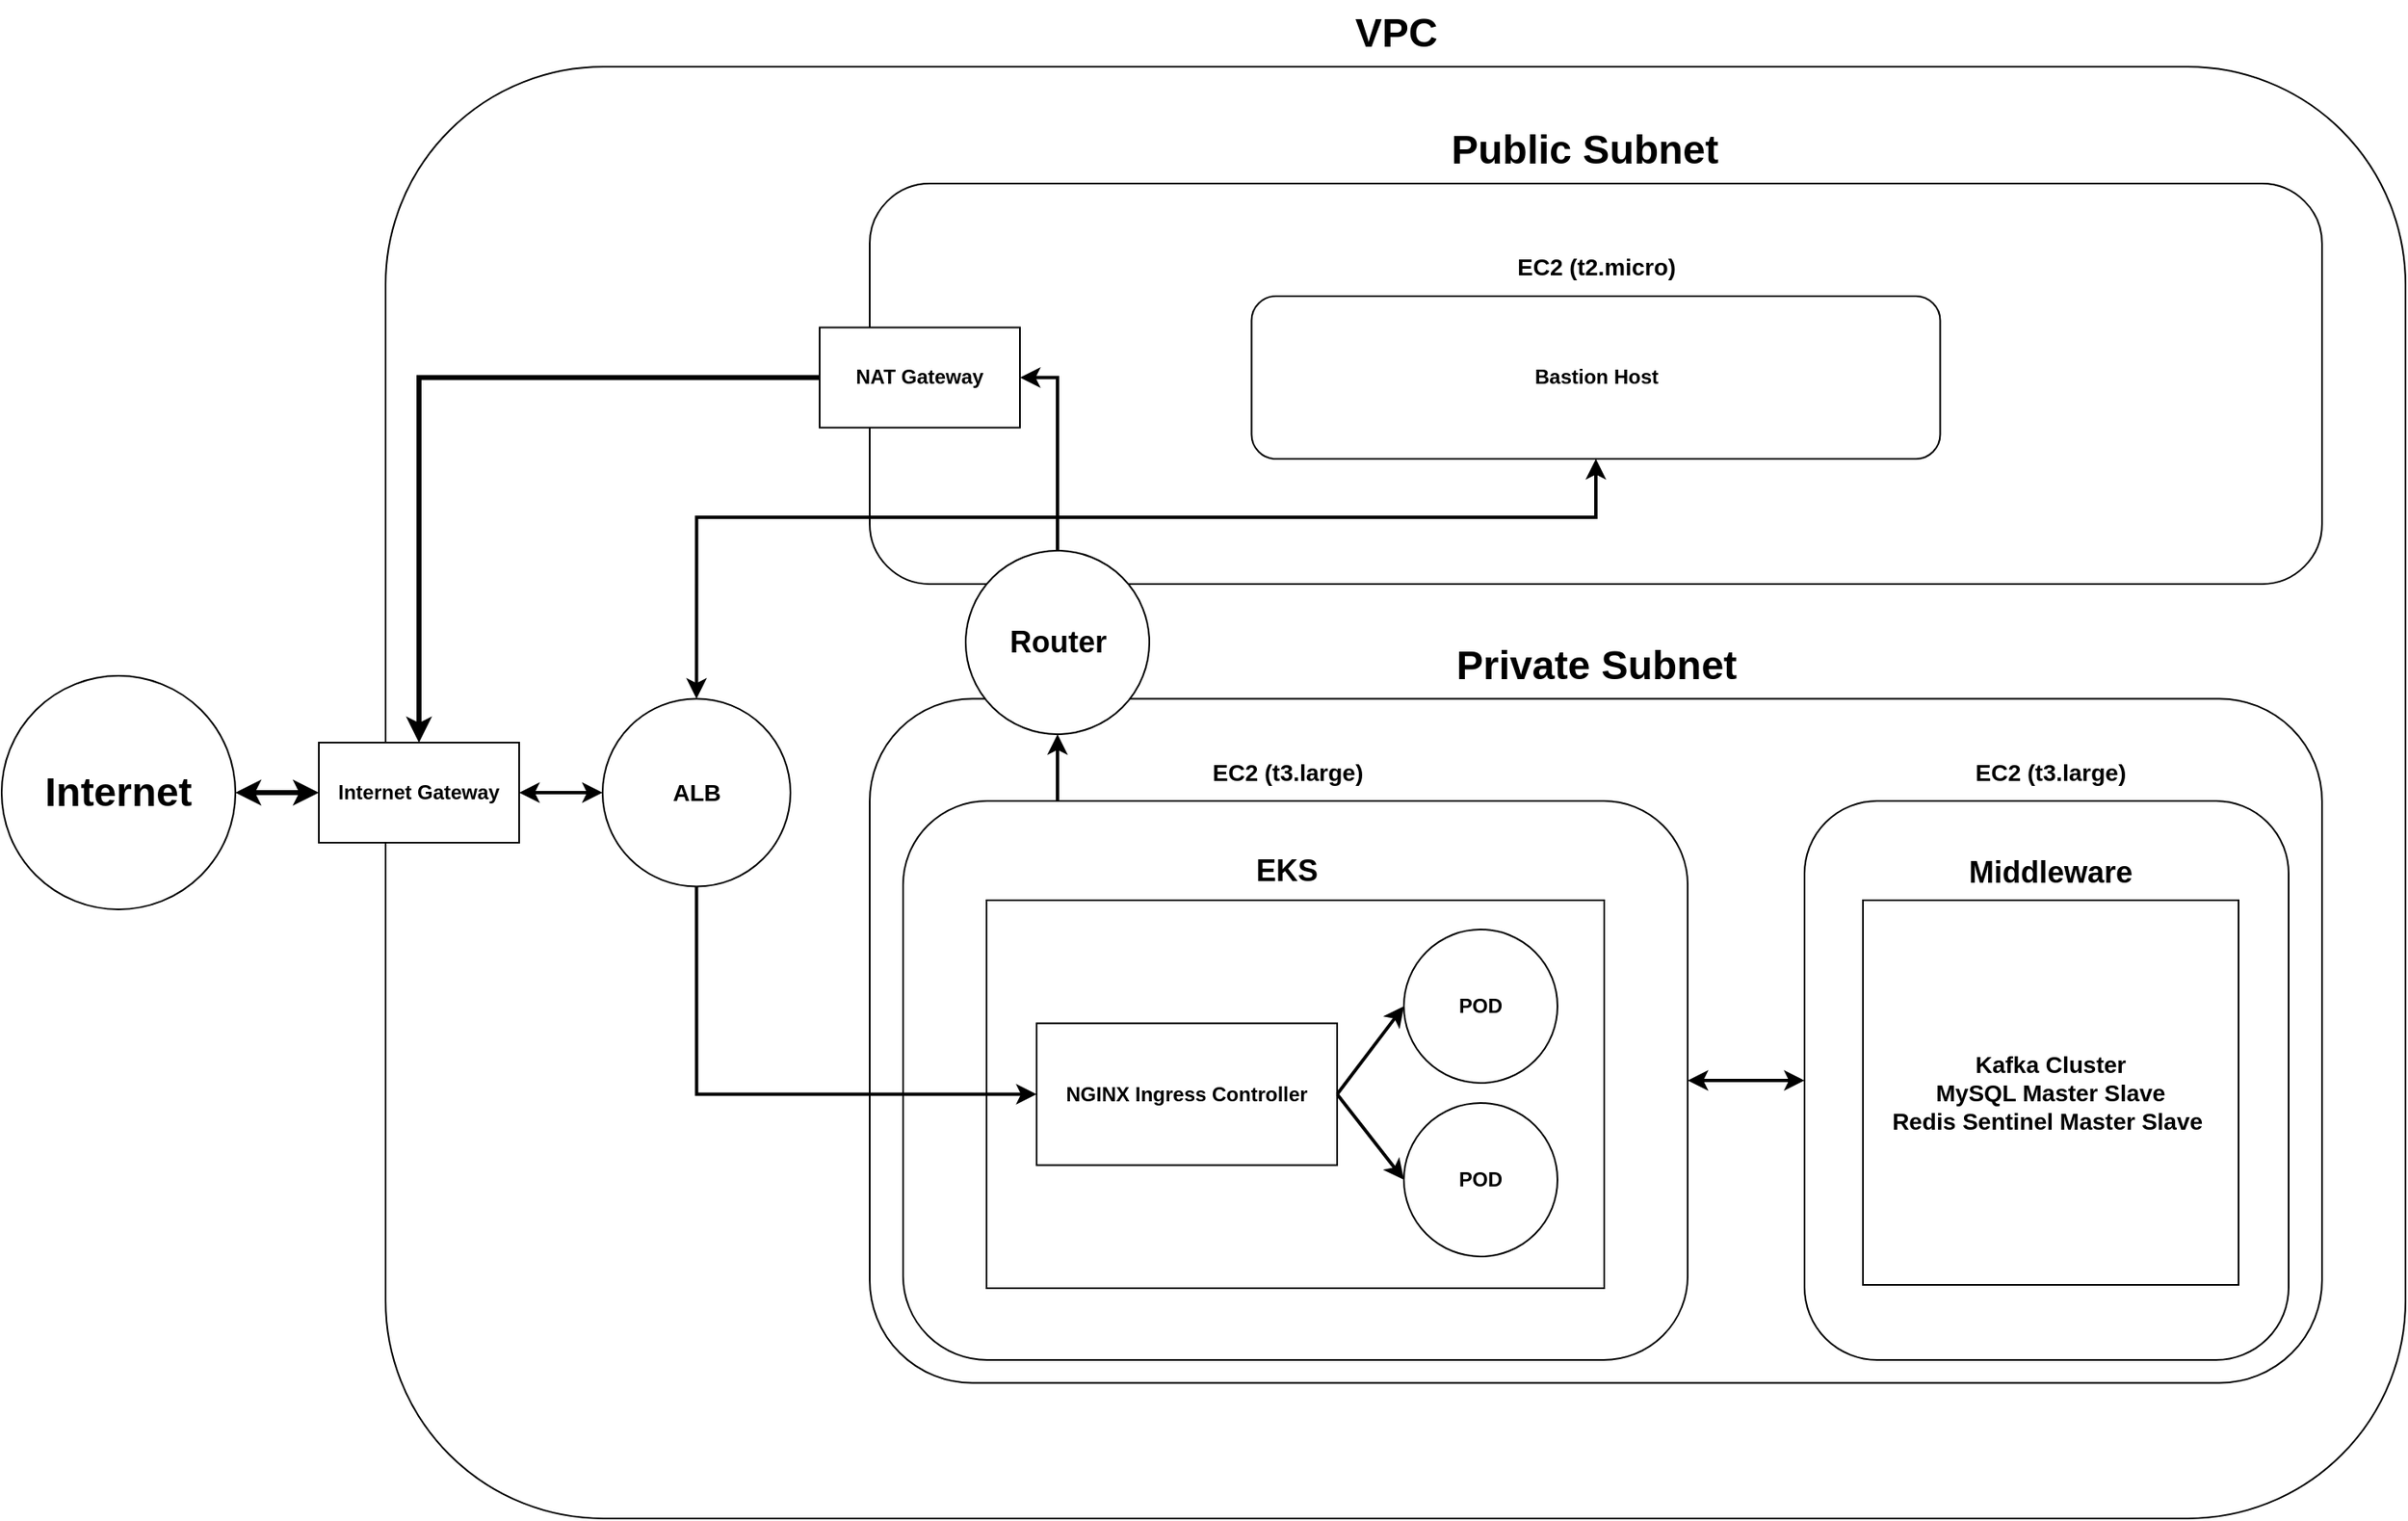 <mxfile version="24.6.4" type="device">
  <diagram id="C5RBs43oDa-KdzZeNtuy" name="Page-1">
    <mxGraphModel dx="2384" dy="1347" grid="1" gridSize="10" guides="1" tooltips="1" connect="1" arrows="1" fold="1" page="1" pageScale="1" pageWidth="1600" pageHeight="1200" math="0" shadow="0">
      <root>
        <mxCell id="WIyWlLk6GJQsqaUBKTNV-0" />
        <mxCell id="WIyWlLk6GJQsqaUBKTNV-1" parent="WIyWlLk6GJQsqaUBKTNV-0" />
        <mxCell id="HDoZhAlOHdr3i28oka9N-3" value="" style="rounded=1;whiteSpace=wrap;html=1;movable=1;resizable=1;rotatable=1;deletable=1;editable=1;locked=0;connectable=1;" vertex="1" parent="WIyWlLk6GJQsqaUBKTNV-1">
          <mxGeometry x="310" y="230" width="1210" height="870" as="geometry" />
        </mxCell>
        <mxCell id="HDoZhAlOHdr3i28oka9N-4" value="VPC" style="text;strokeColor=none;fillColor=none;html=1;fontSize=24;fontStyle=1;verticalAlign=middle;align=center;" vertex="1" parent="WIyWlLk6GJQsqaUBKTNV-1">
          <mxGeometry x="865" y="190" width="100" height="40" as="geometry" />
        </mxCell>
        <mxCell id="HDoZhAlOHdr3i28oka9N-10" value="" style="rounded=1;whiteSpace=wrap;html=1;movable=1;resizable=1;rotatable=1;deletable=1;editable=1;locked=0;connectable=1;" vertex="1" parent="WIyWlLk6GJQsqaUBKTNV-1">
          <mxGeometry x="600" y="300" width="870" height="240" as="geometry" />
        </mxCell>
        <mxCell id="HDoZhAlOHdr3i28oka9N-11" value="" style="rounded=1;whiteSpace=wrap;html=1;movable=1;resizable=1;rotatable=1;deletable=1;editable=1;locked=0;connectable=1;" vertex="1" parent="WIyWlLk6GJQsqaUBKTNV-1">
          <mxGeometry x="600" y="608.75" width="870" height="410" as="geometry" />
        </mxCell>
        <mxCell id="HDoZhAlOHdr3i28oka9N-60" style="edgeStyle=orthogonalEdgeStyle;rounded=0;orthogonalLoop=1;jettySize=auto;html=1;exitX=0.5;exitY=0;exitDx=0;exitDy=0;entryX=1;entryY=0.5;entryDx=0;entryDy=0;strokeWidth=2;" edge="1" parent="WIyWlLk6GJQsqaUBKTNV-1" source="HDoZhAlOHdr3i28oka9N-12" target="HDoZhAlOHdr3i28oka9N-19">
          <mxGeometry relative="1" as="geometry" />
        </mxCell>
        <mxCell id="HDoZhAlOHdr3i28oka9N-12" value="&lt;b&gt;&lt;font style=&quot;font-size: 18px;&quot;&gt;Router&lt;/font&gt;&lt;/b&gt;" style="ellipse;whiteSpace=wrap;html=1;aspect=fixed;" vertex="1" parent="WIyWlLk6GJQsqaUBKTNV-1">
          <mxGeometry x="657.5" y="520" width="110" height="110" as="geometry" />
        </mxCell>
        <mxCell id="HDoZhAlOHdr3i28oka9N-13" value="Public Subnet" style="text;strokeColor=none;fillColor=none;html=1;fontSize=24;fontStyle=1;verticalAlign=middle;align=center;" vertex="1" parent="WIyWlLk6GJQsqaUBKTNV-1">
          <mxGeometry x="920" y="260" width="215" height="40" as="geometry" />
        </mxCell>
        <mxCell id="HDoZhAlOHdr3i28oka9N-14" value="Private Subnet" style="text;strokeColor=none;fillColor=none;html=1;fontSize=24;fontStyle=1;verticalAlign=middle;align=center;" vertex="1" parent="WIyWlLk6GJQsqaUBKTNV-1">
          <mxGeometry x="927.5" y="568.75" width="215" height="40" as="geometry" />
        </mxCell>
        <mxCell id="HDoZhAlOHdr3i28oka9N-16" value="&lt;b&gt;Internet Gateway&lt;/b&gt;" style="rounded=0;whiteSpace=wrap;html=1;" vertex="1" parent="WIyWlLk6GJQsqaUBKTNV-1">
          <mxGeometry x="270" y="635" width="120" height="60" as="geometry" />
        </mxCell>
        <mxCell id="HDoZhAlOHdr3i28oka9N-29" style="edgeStyle=orthogonalEdgeStyle;rounded=0;orthogonalLoop=1;jettySize=auto;html=1;strokeWidth=2;exitX=0.087;exitY=0;exitDx=0;exitDy=0;exitPerimeter=0;" edge="1" parent="WIyWlLk6GJQsqaUBKTNV-1" source="HDoZhAlOHdr3i28oka9N-18" target="HDoZhAlOHdr3i28oka9N-12">
          <mxGeometry relative="1" as="geometry">
            <mxPoint x="693" y="710" as="sourcePoint" />
            <Array as="points" />
          </mxGeometry>
        </mxCell>
        <mxCell id="HDoZhAlOHdr3i28oka9N-71" style="edgeStyle=orthogonalEdgeStyle;rounded=0;orthogonalLoop=1;jettySize=auto;html=1;exitX=1;exitY=0.5;exitDx=0;exitDy=0;entryX=0;entryY=0.5;entryDx=0;entryDy=0;startArrow=classic;startFill=1;strokeWidth=2;" edge="1" parent="WIyWlLk6GJQsqaUBKTNV-1" source="HDoZhAlOHdr3i28oka9N-62" target="HDoZhAlOHdr3i28oka9N-64">
          <mxGeometry relative="1" as="geometry" />
        </mxCell>
        <mxCell id="HDoZhAlOHdr3i28oka9N-62" value="" style="rounded=1;whiteSpace=wrap;html=1;" vertex="1" parent="WIyWlLk6GJQsqaUBKTNV-1">
          <mxGeometry x="620" y="670" width="470" height="335" as="geometry" />
        </mxCell>
        <mxCell id="HDoZhAlOHdr3i28oka9N-18" value="" style="rounded=0;whiteSpace=wrap;html=1;" vertex="1" parent="WIyWlLk6GJQsqaUBKTNV-1">
          <mxGeometry x="670" y="729.5" width="370" height="232.5" as="geometry" />
        </mxCell>
        <mxCell id="HDoZhAlOHdr3i28oka9N-45" style="edgeStyle=orthogonalEdgeStyle;rounded=0;orthogonalLoop=1;jettySize=auto;html=1;exitX=0;exitY=0.5;exitDx=0;exitDy=0;entryX=0.5;entryY=0;entryDx=0;entryDy=0;strokeWidth=3;" edge="1" parent="WIyWlLk6GJQsqaUBKTNV-1" source="HDoZhAlOHdr3i28oka9N-19" target="HDoZhAlOHdr3i28oka9N-16">
          <mxGeometry relative="1" as="geometry" />
        </mxCell>
        <mxCell id="HDoZhAlOHdr3i28oka9N-19" value="&lt;b&gt;NAT Gateway&lt;/b&gt;" style="rounded=0;whiteSpace=wrap;html=1;" vertex="1" parent="WIyWlLk6GJQsqaUBKTNV-1">
          <mxGeometry x="570" y="386.25" width="120" height="60" as="geometry" />
        </mxCell>
        <mxCell id="HDoZhAlOHdr3i28oka9N-20" value="&lt;b&gt;NGINX Ingress Controller&lt;/b&gt;" style="rounded=0;whiteSpace=wrap;html=1;" vertex="1" parent="WIyWlLk6GJQsqaUBKTNV-1">
          <mxGeometry x="700" y="803.25" width="180" height="85" as="geometry" />
        </mxCell>
        <mxCell id="HDoZhAlOHdr3i28oka9N-27" value="&lt;b&gt;&lt;font style=&quot;font-size: 24px;&quot;&gt;Internet&lt;/font&gt;&lt;/b&gt;" style="ellipse;whiteSpace=wrap;html=1;aspect=fixed;" vertex="1" parent="WIyWlLk6GJQsqaUBKTNV-1">
          <mxGeometry x="80" y="595" width="140" height="140" as="geometry" />
        </mxCell>
        <mxCell id="HDoZhAlOHdr3i28oka9N-31" value="&lt;b&gt;POD&lt;/b&gt;" style="ellipse;whiteSpace=wrap;html=1;aspect=fixed;" vertex="1" parent="WIyWlLk6GJQsqaUBKTNV-1">
          <mxGeometry x="920" y="747" width="92" height="92" as="geometry" />
        </mxCell>
        <mxCell id="HDoZhAlOHdr3i28oka9N-32" value="&lt;b&gt;POD&lt;/b&gt;" style="ellipse;whiteSpace=wrap;html=1;aspect=fixed;" vertex="1" parent="WIyWlLk6GJQsqaUBKTNV-1">
          <mxGeometry x="920" y="851" width="92" height="92" as="geometry" />
        </mxCell>
        <mxCell id="HDoZhAlOHdr3i28oka9N-33" value="&lt;b&gt;&lt;font style=&quot;font-size: 18px;&quot;&gt;EKS&lt;/font&gt;&lt;/b&gt;" style="text;html=1;align=center;verticalAlign=middle;whiteSpace=wrap;rounded=0;" vertex="1" parent="WIyWlLk6GJQsqaUBKTNV-1">
          <mxGeometry x="795" y="695" width="110" height="34.5" as="geometry" />
        </mxCell>
        <mxCell id="HDoZhAlOHdr3i28oka9N-34" value="&lt;font style=&quot;font-size: 14px;&quot;&gt;&lt;b&gt;EC2&lt;/b&gt;&lt;b&gt;&amp;nbsp;(t2.micro)&lt;/b&gt;&lt;/font&gt;" style="text;html=1;align=center;verticalAlign=middle;whiteSpace=wrap;rounded=0;" vertex="1" parent="WIyWlLk6GJQsqaUBKTNV-1">
          <mxGeometry x="952.5" y="332.5" width="165" height="35" as="geometry" />
        </mxCell>
        <mxCell id="HDoZhAlOHdr3i28oka9N-35" value="" style="endArrow=classic;html=1;rounded=0;exitX=1;exitY=0.5;exitDx=0;exitDy=0;entryX=0;entryY=0.5;entryDx=0;entryDy=0;strokeWidth=2;" edge="1" parent="WIyWlLk6GJQsqaUBKTNV-1" source="HDoZhAlOHdr3i28oka9N-20" target="HDoZhAlOHdr3i28oka9N-31">
          <mxGeometry width="50" height="50" relative="1" as="geometry">
            <mxPoint x="820" y="789.5" as="sourcePoint" />
            <mxPoint x="870" y="739.5" as="targetPoint" />
          </mxGeometry>
        </mxCell>
        <mxCell id="HDoZhAlOHdr3i28oka9N-37" value="" style="endArrow=classic;html=1;rounded=0;exitX=1;exitY=0.5;exitDx=0;exitDy=0;entryX=0;entryY=0.5;entryDx=0;entryDy=0;strokeWidth=2;" edge="1" parent="WIyWlLk6GJQsqaUBKTNV-1" source="HDoZhAlOHdr3i28oka9N-20" target="HDoZhAlOHdr3i28oka9N-32">
          <mxGeometry width="50" height="50" relative="1" as="geometry">
            <mxPoint x="890" y="879.5" as="sourcePoint" />
            <mxPoint x="940" y="829.5" as="targetPoint" />
          </mxGeometry>
        </mxCell>
        <mxCell id="HDoZhAlOHdr3i28oka9N-43" style="edgeStyle=orthogonalEdgeStyle;rounded=0;orthogonalLoop=1;jettySize=auto;html=1;exitX=0.5;exitY=0;exitDx=0;exitDy=0;entryX=0.5;entryY=1;entryDx=0;entryDy=0;strokeWidth=2;startArrow=classic;startFill=1;" edge="1" parent="WIyWlLk6GJQsqaUBKTNV-1" source="HDoZhAlOHdr3i28oka9N-38" target="HDoZhAlOHdr3i28oka9N-69">
          <mxGeometry relative="1" as="geometry">
            <mxPoint x="850" y="460" as="targetPoint" />
            <Array as="points">
              <mxPoint x="496" y="500" />
              <mxPoint x="1035" y="500" />
            </Array>
          </mxGeometry>
        </mxCell>
        <mxCell id="HDoZhAlOHdr3i28oka9N-44" style="edgeStyle=orthogonalEdgeStyle;rounded=0;orthogonalLoop=1;jettySize=auto;html=1;exitX=0.5;exitY=1;exitDx=0;exitDy=0;strokeWidth=2;entryX=0;entryY=0.5;entryDx=0;entryDy=0;" edge="1" parent="WIyWlLk6GJQsqaUBKTNV-1" source="HDoZhAlOHdr3i28oka9N-38" target="HDoZhAlOHdr3i28oka9N-20">
          <mxGeometry relative="1" as="geometry" />
        </mxCell>
        <mxCell id="HDoZhAlOHdr3i28oka9N-38" value="&lt;font style=&quot;font-size: 14px;&quot;&gt;&lt;b&gt;ALB&lt;/b&gt;&lt;/font&gt;" style="ellipse;whiteSpace=wrap;html=1;aspect=fixed;" vertex="1" parent="WIyWlLk6GJQsqaUBKTNV-1">
          <mxGeometry x="440" y="608.75" width="112.5" height="112.5" as="geometry" />
        </mxCell>
        <mxCell id="HDoZhAlOHdr3i28oka9N-58" value="" style="endArrow=classic;startArrow=classic;html=1;rounded=0;exitX=1;exitY=0.5;exitDx=0;exitDy=0;entryX=0;entryY=0.5;entryDx=0;entryDy=0;strokeWidth=3;" edge="1" parent="WIyWlLk6GJQsqaUBKTNV-1" source="HDoZhAlOHdr3i28oka9N-27" target="HDoZhAlOHdr3i28oka9N-16">
          <mxGeometry width="50" height="50" relative="1" as="geometry">
            <mxPoint x="220" y="630" as="sourcePoint" />
            <mxPoint x="250" y="620" as="targetPoint" />
          </mxGeometry>
        </mxCell>
        <mxCell id="HDoZhAlOHdr3i28oka9N-59" value="" style="endArrow=classic;html=1;rounded=0;exitX=1;exitY=0.5;exitDx=0;exitDy=0;entryX=0;entryY=0.5;entryDx=0;entryDy=0;strokeWidth=2;startArrow=classic;startFill=1;endFill=1;" edge="1" parent="WIyWlLk6GJQsqaUBKTNV-1" source="HDoZhAlOHdr3i28oka9N-16" target="HDoZhAlOHdr3i28oka9N-38">
          <mxGeometry width="50" height="50" relative="1" as="geometry">
            <mxPoint x="410" y="600" as="sourcePoint" />
            <mxPoint x="460" y="550" as="targetPoint" />
          </mxGeometry>
        </mxCell>
        <mxCell id="HDoZhAlOHdr3i28oka9N-63" value="&lt;font style=&quot;font-size: 14px;&quot;&gt;&lt;b&gt;EC2&lt;/b&gt;&lt;b&gt;&amp;nbsp;(t3.large)&lt;/b&gt;&lt;/font&gt;" style="text;html=1;align=center;verticalAlign=middle;whiteSpace=wrap;rounded=0;" vertex="1" parent="WIyWlLk6GJQsqaUBKTNV-1">
          <mxGeometry x="767.5" y="635" width="165" height="35" as="geometry" />
        </mxCell>
        <mxCell id="HDoZhAlOHdr3i28oka9N-64" value="" style="rounded=1;whiteSpace=wrap;html=1;" vertex="1" parent="WIyWlLk6GJQsqaUBKTNV-1">
          <mxGeometry x="1160" y="670" width="290" height="335" as="geometry" />
        </mxCell>
        <mxCell id="HDoZhAlOHdr3i28oka9N-65" value="&lt;font style=&quot;font-size: 14px;&quot;&gt;&lt;b&gt;EC2&lt;/b&gt;&lt;b&gt;&amp;nbsp;(t3.large)&lt;/b&gt;&lt;/font&gt;" style="text;html=1;align=center;verticalAlign=middle;whiteSpace=wrap;rounded=0;" vertex="1" parent="WIyWlLk6GJQsqaUBKTNV-1">
          <mxGeometry x="1225" y="635" width="165" height="35" as="geometry" />
        </mxCell>
        <mxCell id="HDoZhAlOHdr3i28oka9N-67" value="&lt;b&gt;&lt;font style=&quot;font-size: 14px;&quot;&gt;Kafka Cluster&lt;br&gt;MySQL Master Slave&lt;br&gt;Redis Sentinel Master Slave&amp;nbsp;&lt;/font&gt;&lt;/b&gt;" style="rounded=0;whiteSpace=wrap;html=1;" vertex="1" parent="WIyWlLk6GJQsqaUBKTNV-1">
          <mxGeometry x="1195" y="729.5" width="225" height="230.5" as="geometry" />
        </mxCell>
        <mxCell id="HDoZhAlOHdr3i28oka9N-68" value="&lt;font style=&quot;font-size: 18px;&quot;&gt;&lt;b&gt;Middleware&lt;/b&gt;&lt;/font&gt;" style="text;html=1;align=center;verticalAlign=middle;whiteSpace=wrap;rounded=0;" vertex="1" parent="WIyWlLk6GJQsqaUBKTNV-1">
          <mxGeometry x="1246.25" y="696.75" width="122.5" height="32.75" as="geometry" />
        </mxCell>
        <mxCell id="HDoZhAlOHdr3i28oka9N-69" value="&lt;b&gt;Bastion Host&lt;/b&gt;" style="rounded=1;whiteSpace=wrap;html=1;" vertex="1" parent="WIyWlLk6GJQsqaUBKTNV-1">
          <mxGeometry x="828.75" y="367.5" width="412.5" height="97.5" as="geometry" />
        </mxCell>
      </root>
    </mxGraphModel>
  </diagram>
</mxfile>
